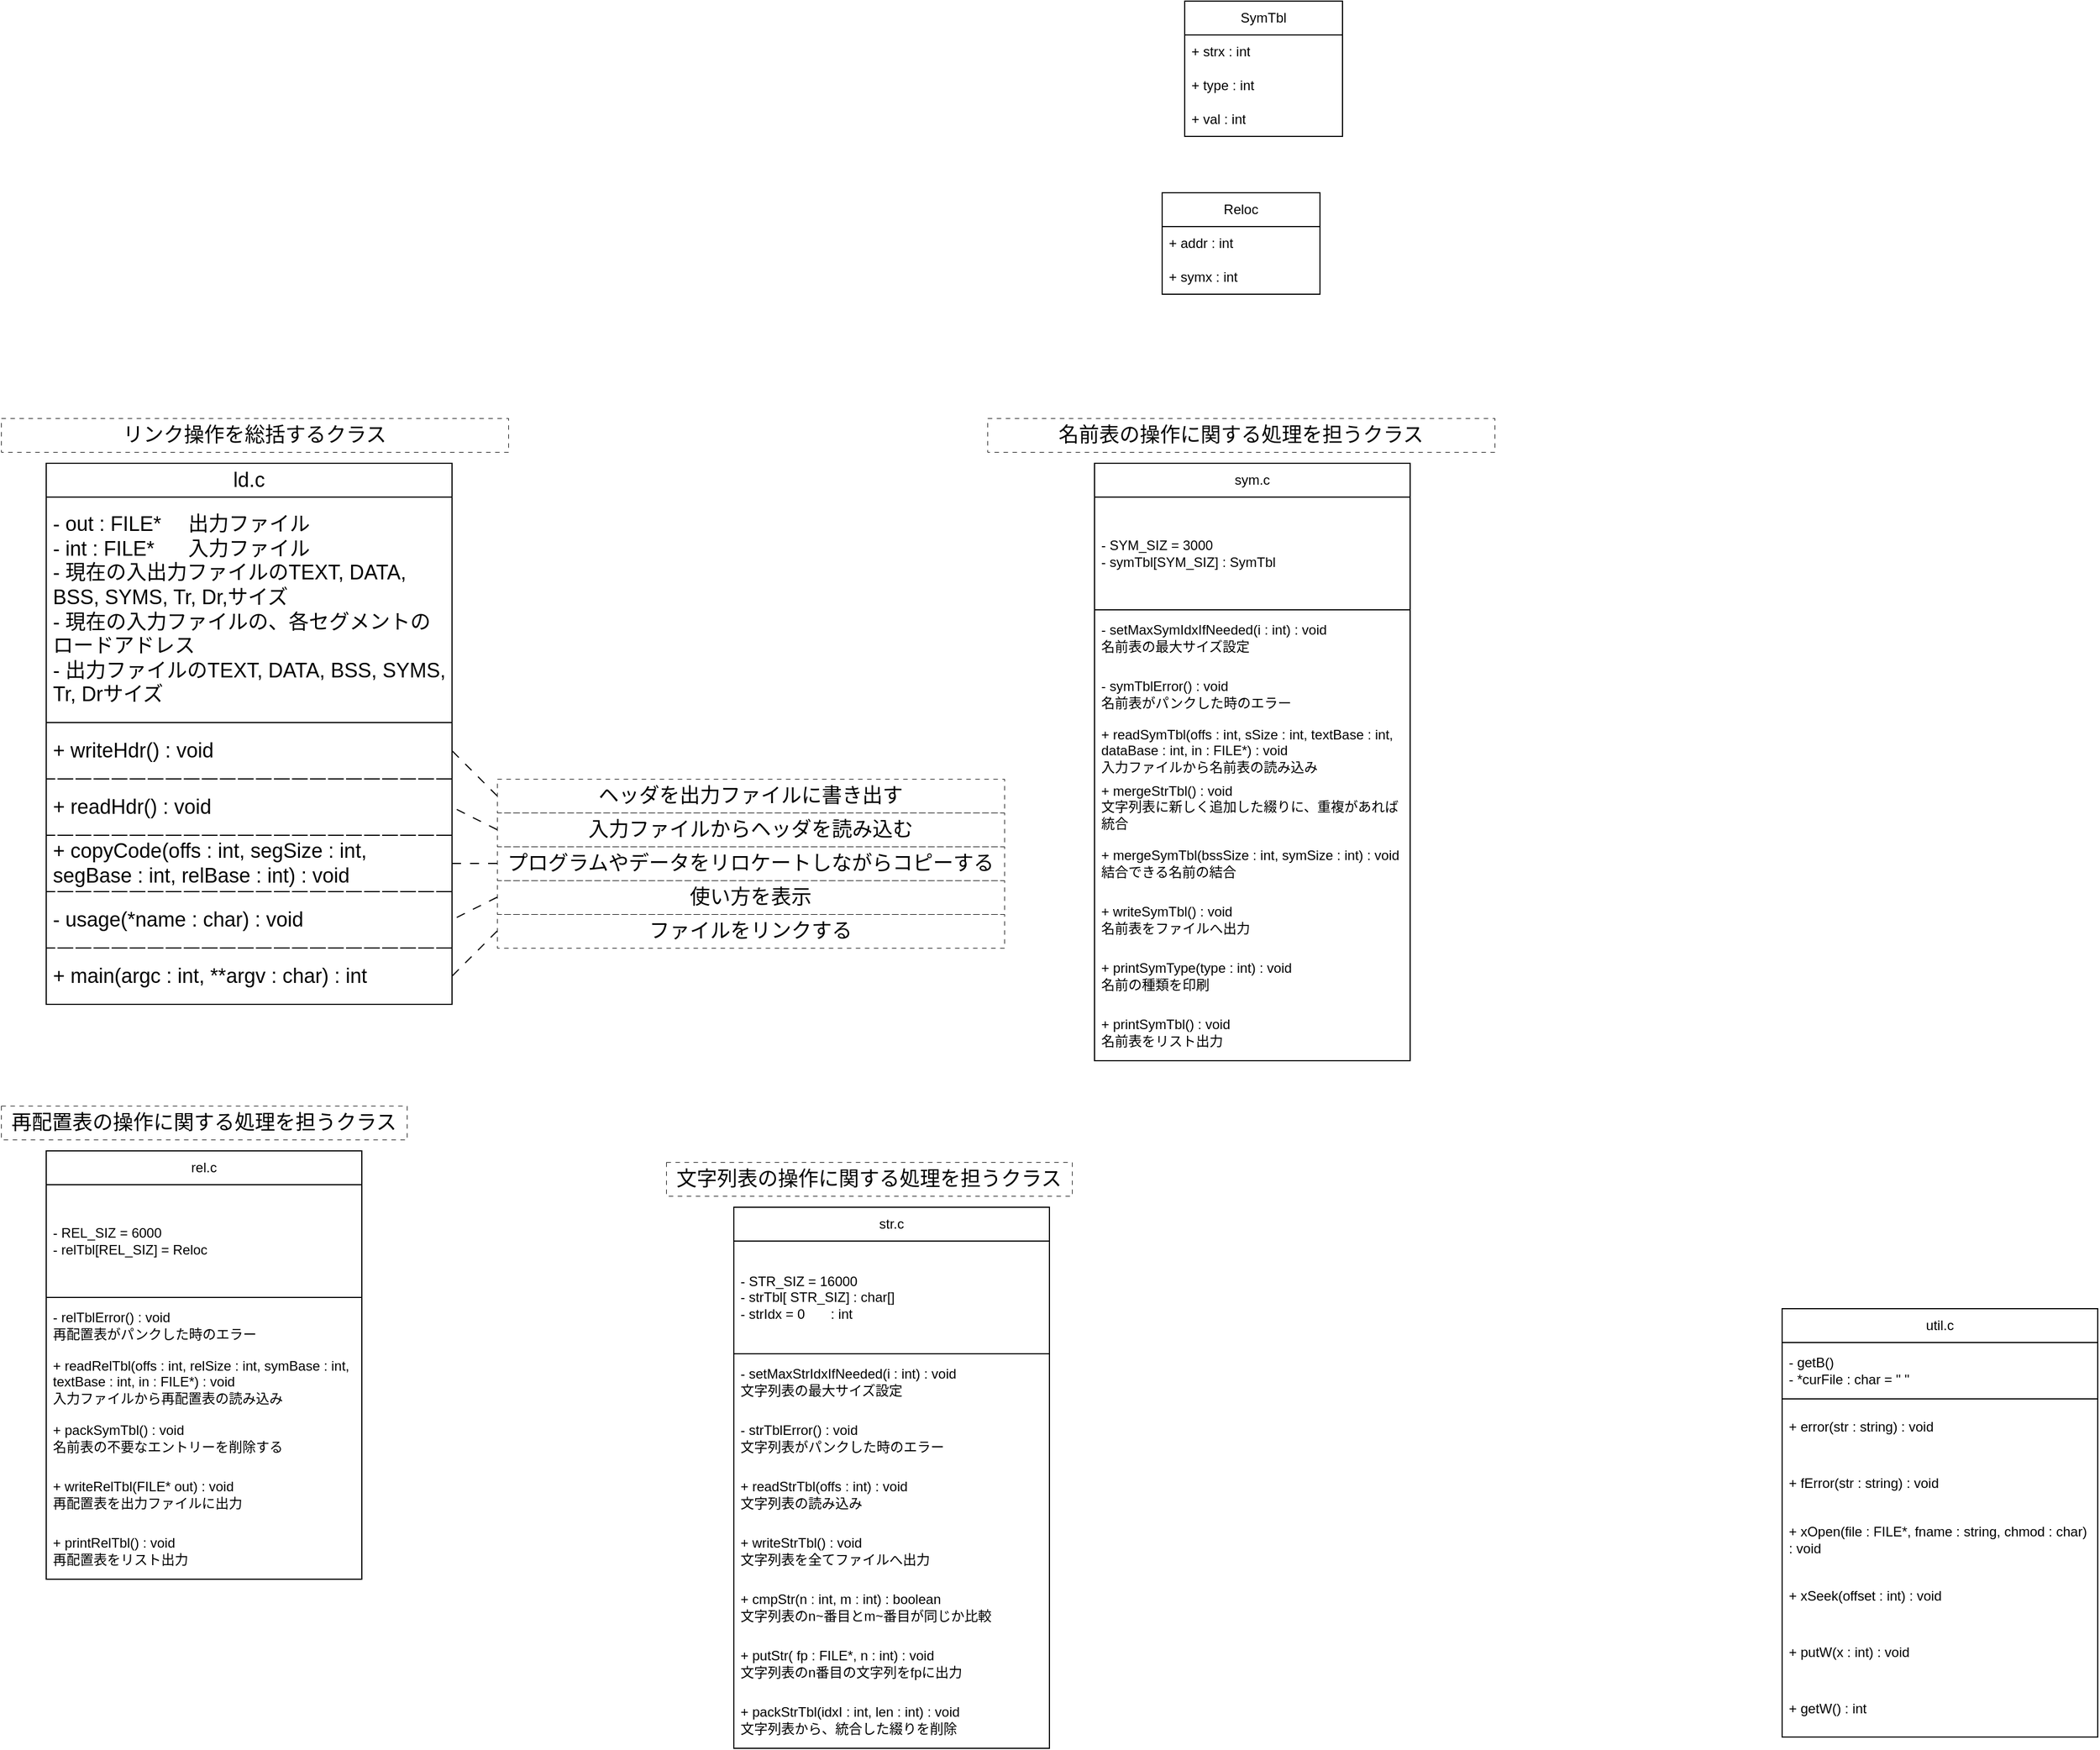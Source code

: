 <mxfile>
    <diagram id="XCwBJ5t9vbnG8h-o-kIO" name="ページ1">
        <mxGraphModel dx="891" dy="2164" grid="1" gridSize="10" guides="1" tooltips="1" connect="1" arrows="1" fold="1" page="1" pageScale="1" pageWidth="827" pageHeight="1169" math="0" shadow="0">
            <root>
                <mxCell id="0"/>
                <mxCell id="1" parent="0"/>
                <mxCell id="2" value="ld.c" style="swimlane;fontStyle=0;childLayout=stackLayout;horizontal=1;startSize=30;horizontalStack=0;resizeParent=1;resizeParentMax=0;resizeLast=0;collapsible=1;marginBottom=0;whiteSpace=wrap;html=1;fontSize=18;" parent="1" vertex="1">
                    <mxGeometry x="340" y="-480" width="360" height="480" as="geometry"/>
                </mxCell>
                <mxCell id="4" value="- out : FILE*&lt;span style=&quot;white-space: pre; font-size: 18px;&quot;&gt;&#9;&lt;/span&gt;出力ファイル&lt;br style=&quot;font-size: 18px;&quot;&gt;- int : FILE*&amp;nbsp;&lt;span style=&quot;white-space: pre; font-size: 18px;&quot;&gt;&#9;&lt;/span&gt;入力ファイル&lt;br style=&quot;font-size: 18px;&quot;&gt;- 現在の入出力ファイルのTEXT, DATA, BSS, SYMS, Tr, Dr,サイズ&lt;br style=&quot;font-size: 18px;&quot;&gt;- 現在の入力ファイルの、各セグメントのロードアドレス&lt;br style=&quot;font-size: 18px;&quot;&gt;- 出力ファイルのTEXT, DATA, BSS, SYMS, Tr, Drサイズ" style="text;strokeColor=default;fillColor=none;align=left;verticalAlign=middle;spacingLeft=4;spacingRight=4;overflow=hidden;points=[[0,0.5],[1,0.5]];portConstraint=eastwest;rotatable=0;whiteSpace=wrap;html=1;fontSize=18;" parent="2" vertex="1">
                    <mxGeometry y="30" width="360" height="200" as="geometry"/>
                </mxCell>
                <mxCell id="5" value="+ writeHdr() : void" style="text;strokeColor=default;fillColor=none;align=left;verticalAlign=middle;spacingLeft=4;spacingRight=4;overflow=hidden;points=[[0,0.5],[1,0.5]];portConstraint=eastwest;rotatable=0;whiteSpace=wrap;html=1;fontSize=18;dashed=1;dashPattern=8 8;" parent="2" vertex="1">
                    <mxGeometry y="230" width="360" height="50" as="geometry"/>
                </mxCell>
                <mxCell id="71" value="+ readHdr() : void" style="text;strokeColor=default;fillColor=none;align=left;verticalAlign=middle;spacingLeft=4;spacingRight=4;overflow=hidden;points=[[0,0.5],[1,0.5]];portConstraint=eastwest;rotatable=0;whiteSpace=wrap;html=1;fontSize=18;dashed=1;dashPattern=8 8;" parent="2" vertex="1">
                    <mxGeometry y="280" width="360" height="50" as="geometry"/>
                </mxCell>
                <mxCell id="70" value="+ copyCode(offs : int, segSize : int, segBase : int, relBase : int) : void" style="text;strokeColor=default;fillColor=none;align=left;verticalAlign=middle;spacingLeft=4;spacingRight=4;overflow=hidden;points=[[0,0.5],[1,0.5]];portConstraint=eastwest;rotatable=0;whiteSpace=wrap;html=1;fontSize=18;dashed=1;dashPattern=8 8;" parent="2" vertex="1">
                    <mxGeometry y="330" width="360" height="50" as="geometry"/>
                </mxCell>
                <mxCell id="69" value="- usage(*name : char) : void" style="text;strokeColor=default;fillColor=none;align=left;verticalAlign=middle;spacingLeft=4;spacingRight=4;overflow=hidden;points=[[0,0.5],[1,0.5]];portConstraint=eastwest;rotatable=0;whiteSpace=wrap;html=1;fontSize=18;dashed=1;dashPattern=8 8;" parent="2" vertex="1">
                    <mxGeometry y="380" width="360" height="50" as="geometry"/>
                </mxCell>
                <mxCell id="67" value="+ main(argc : int, **argv : char) : int" style="text;strokeColor=default;fillColor=none;align=left;verticalAlign=middle;spacingLeft=4;spacingRight=4;overflow=hidden;points=[[0,0.5],[1,0.5]];portConstraint=eastwest;rotatable=0;whiteSpace=wrap;html=1;fontSize=18;dashed=1;dashPattern=8 8;" parent="2" vertex="1">
                    <mxGeometry y="430" width="360" height="50" as="geometry"/>
                </mxCell>
                <mxCell id="10" value="rel.c" style="swimlane;fontStyle=0;childLayout=stackLayout;horizontal=1;startSize=30;horizontalStack=0;resizeParent=1;resizeParentMax=0;resizeLast=0;collapsible=1;marginBottom=0;whiteSpace=wrap;html=1;" parent="1" vertex="1">
                    <mxGeometry x="340" y="130" width="280" height="380" as="geometry"/>
                </mxCell>
                <mxCell id="11" value="- REL_SIZ = 6000&lt;br&gt;- relTbl[REL_SIZ] = Reloc&amp;nbsp;&lt;br&gt;" style="text;strokeColor=default;fillColor=none;align=left;verticalAlign=middle;spacingLeft=4;spacingRight=4;overflow=hidden;points=[[0,0.5],[1,0.5]];portConstraint=eastwest;rotatable=0;whiteSpace=wrap;html=1;" parent="10" vertex="1">
                    <mxGeometry y="30" width="280" height="100" as="geometry"/>
                </mxCell>
                <mxCell id="12" value="- relTblError() : void&lt;br&gt;再配置表がパンクした時のエラー" style="text;strokeColor=none;fillColor=none;align=left;verticalAlign=middle;spacingLeft=4;spacingRight=4;overflow=hidden;points=[[0,0.5],[1,0.5]];portConstraint=eastwest;rotatable=0;whiteSpace=wrap;html=1;" parent="10" vertex="1">
                    <mxGeometry y="130" width="280" height="50" as="geometry"/>
                </mxCell>
                <mxCell id="13" value="+ readRelTbl(offs : int, relSize : int, symBase : int, textBase : int, in : FILE*) : void&lt;br&gt;入力ファイルから再配置表の読み込み" style="text;strokeColor=none;fillColor=none;align=left;verticalAlign=middle;spacingLeft=4;spacingRight=4;overflow=hidden;points=[[0,0.5],[1,0.5]];portConstraint=eastwest;rotatable=0;whiteSpace=wrap;html=1;" parent="10" vertex="1">
                    <mxGeometry y="180" width="280" height="50" as="geometry"/>
                </mxCell>
                <mxCell id="66" value="+ packSymTbl() : void&lt;br&gt;名前表の不要なエントリーを削除する" style="text;strokeColor=none;fillColor=none;align=left;verticalAlign=middle;spacingLeft=4;spacingRight=4;overflow=hidden;points=[[0,0.5],[1,0.5]];portConstraint=eastwest;rotatable=0;whiteSpace=wrap;html=1;" parent="10" vertex="1">
                    <mxGeometry y="230" width="280" height="50" as="geometry"/>
                </mxCell>
                <mxCell id="65" value="+ writeRelTbl(FILE* out) : void&lt;br&gt;再配置表を出力ファイルに出力" style="text;strokeColor=none;fillColor=none;align=left;verticalAlign=middle;spacingLeft=4;spacingRight=4;overflow=hidden;points=[[0,0.5],[1,0.5]];portConstraint=eastwest;rotatable=0;whiteSpace=wrap;html=1;" parent="10" vertex="1">
                    <mxGeometry y="280" width="280" height="50" as="geometry"/>
                </mxCell>
                <mxCell id="64" value="+ printRelTbl() : void&lt;br&gt;再配置表をリスト出力" style="text;strokeColor=none;fillColor=none;align=left;verticalAlign=middle;spacingLeft=4;spacingRight=4;overflow=hidden;points=[[0,0.5],[1,0.5]];portConstraint=eastwest;rotatable=0;whiteSpace=wrap;html=1;" parent="10" vertex="1">
                    <mxGeometry y="330" width="280" height="50" as="geometry"/>
                </mxCell>
                <mxCell id="14" value="sym.c" style="swimlane;fontStyle=0;childLayout=stackLayout;horizontal=1;startSize=30;horizontalStack=0;resizeParent=1;resizeParentMax=0;resizeLast=0;collapsible=1;marginBottom=0;whiteSpace=wrap;html=1;" parent="1" vertex="1">
                    <mxGeometry x="1270" y="-480" width="280" height="530" as="geometry"/>
                </mxCell>
                <mxCell id="15" value="- SYM_SIZ = 3000&lt;span style=&quot;white-space: pre;&quot;&gt;&#9;&lt;/span&gt;&lt;br&gt;- symTbl[SYM_SIZ] : SymTbl&lt;br&gt;" style="text;strokeColor=default;fillColor=none;align=left;verticalAlign=middle;spacingLeft=4;spacingRight=4;overflow=hidden;points=[[0,0.5],[1,0.5]];portConstraint=eastwest;rotatable=0;whiteSpace=wrap;html=1;" parent="14" vertex="1">
                    <mxGeometry y="30" width="280" height="100" as="geometry"/>
                </mxCell>
                <mxCell id="16" value="- setMaxSymIdxIfNeeded(i : int) : void&lt;br&gt;名前表の最大サイズ設定" style="text;strokeColor=none;fillColor=none;align=left;verticalAlign=middle;spacingLeft=4;spacingRight=4;overflow=hidden;points=[[0,0.5],[1,0.5]];portConstraint=eastwest;rotatable=0;whiteSpace=wrap;html=1;" parent="14" vertex="1">
                    <mxGeometry y="130" width="280" height="50" as="geometry"/>
                </mxCell>
                <mxCell id="17" value="- symTblError() : void&lt;br&gt;名前表がパンクした時のエラー" style="text;strokeColor=none;fillColor=none;align=left;verticalAlign=middle;spacingLeft=4;spacingRight=4;overflow=hidden;points=[[0,0.5],[1,0.5]];portConstraint=eastwest;rotatable=0;whiteSpace=wrap;html=1;" parent="14" vertex="1">
                    <mxGeometry y="180" width="280" height="50" as="geometry"/>
                </mxCell>
                <mxCell id="61" value="+ readSymTbl(offs : int, sSize : int, textBase : int, dataBase : int, in : FILE*) : void&lt;br&gt;入力ファイルから名前表の読み込み" style="text;strokeColor=none;fillColor=none;align=left;verticalAlign=middle;spacingLeft=4;spacingRight=4;overflow=hidden;points=[[0,0.5],[1,0.5]];portConstraint=eastwest;rotatable=0;whiteSpace=wrap;html=1;" parent="14" vertex="1">
                    <mxGeometry y="230" width="280" height="50" as="geometry"/>
                </mxCell>
                <mxCell id="60" value="+ mergeStrTbl() : void&amp;nbsp;&lt;br&gt;文字列表に新しく追加した綴りに、重複があれば統合" style="text;strokeColor=none;fillColor=none;align=left;verticalAlign=middle;spacingLeft=4;spacingRight=4;overflow=hidden;points=[[0,0.5],[1,0.5]];portConstraint=eastwest;rotatable=0;whiteSpace=wrap;html=1;" parent="14" vertex="1">
                    <mxGeometry y="280" width="280" height="50" as="geometry"/>
                </mxCell>
                <mxCell id="59" value="+ mergeSymTbl(bssSize : int, symSize : int) : void&lt;br&gt;結合できる名前の結合" style="text;strokeColor=none;fillColor=none;align=left;verticalAlign=middle;spacingLeft=4;spacingRight=4;overflow=hidden;points=[[0,0.5],[1,0.5]];portConstraint=eastwest;rotatable=0;whiteSpace=wrap;html=1;" parent="14" vertex="1">
                    <mxGeometry y="330" width="280" height="50" as="geometry"/>
                </mxCell>
                <mxCell id="58" value="+ writeSymTbl() : void&lt;br&gt;名前表をファイルへ出力" style="text;strokeColor=none;fillColor=none;align=left;verticalAlign=middle;spacingLeft=4;spacingRight=4;overflow=hidden;points=[[0,0.5],[1,0.5]];portConstraint=eastwest;rotatable=0;whiteSpace=wrap;html=1;" parent="14" vertex="1">
                    <mxGeometry y="380" width="280" height="50" as="geometry"/>
                </mxCell>
                <mxCell id="57" value="+ printSymType(type : int) : void&lt;br&gt;名前の種類を印刷" style="text;strokeColor=none;fillColor=none;align=left;verticalAlign=middle;spacingLeft=4;spacingRight=4;overflow=hidden;points=[[0,0.5],[1,0.5]];portConstraint=eastwest;rotatable=0;whiteSpace=wrap;html=1;" parent="14" vertex="1">
                    <mxGeometry y="430" width="280" height="50" as="geometry"/>
                </mxCell>
                <mxCell id="62" value="+ printSymTbl() : void&lt;br&gt;名前表をリスト出力" style="text;strokeColor=none;fillColor=none;align=left;verticalAlign=middle;spacingLeft=4;spacingRight=4;overflow=hidden;points=[[0,0.5],[1,0.5]];portConstraint=eastwest;rotatable=0;whiteSpace=wrap;html=1;" parent="14" vertex="1">
                    <mxGeometry y="480" width="280" height="50" as="geometry"/>
                </mxCell>
                <mxCell id="18" value="str.c" style="swimlane;fontStyle=0;childLayout=stackLayout;horizontal=1;startSize=30;horizontalStack=0;resizeParent=1;resizeParentMax=0;resizeLast=0;collapsible=1;marginBottom=0;whiteSpace=wrap;html=1;" parent="1" vertex="1">
                    <mxGeometry x="950" y="180" width="280" height="480" as="geometry"/>
                </mxCell>
                <mxCell id="19" value="- STR_SIZ = 16000&lt;span style=&quot;white-space: pre;&quot;&gt;&#9;&lt;/span&gt;&lt;br&gt;- strTbl[ STR_SIZ] : char[]&lt;br&gt;- strIdx = 0&lt;span style=&quot;white-space: pre;&quot;&gt;&#9;&lt;/span&gt;: int" style="text;strokeColor=default;fillColor=none;align=left;verticalAlign=middle;spacingLeft=4;spacingRight=4;overflow=hidden;points=[[0,0.5],[1,0.5]];portConstraint=eastwest;rotatable=0;whiteSpace=wrap;html=1;" parent="18" vertex="1">
                    <mxGeometry y="30" width="280" height="100" as="geometry"/>
                </mxCell>
                <mxCell id="20" value="- setMaxStrIdxIfNeeded(i : int) : void&lt;br&gt;文字列表の最大サイズ設定" style="text;strokeColor=none;fillColor=none;align=left;verticalAlign=middle;spacingLeft=4;spacingRight=4;overflow=hidden;points=[[0,0.5],[1,0.5]];portConstraint=eastwest;rotatable=0;whiteSpace=wrap;html=1;" parent="18" vertex="1">
                    <mxGeometry y="130" width="280" height="50" as="geometry"/>
                </mxCell>
                <mxCell id="46" value="- strTblError() : void&lt;br&gt;文字列表がパンクした時のエラー" style="text;strokeColor=none;fillColor=none;align=left;verticalAlign=middle;spacingLeft=4;spacingRight=4;overflow=hidden;points=[[0,0.5],[1,0.5]];portConstraint=eastwest;rotatable=0;whiteSpace=wrap;html=1;" parent="18" vertex="1">
                    <mxGeometry y="180" width="280" height="50" as="geometry"/>
                </mxCell>
                <mxCell id="45" value="+ readStrTbl(offs : int) : void&lt;br&gt;文字列表の読み込み" style="text;strokeColor=none;fillColor=none;align=left;verticalAlign=middle;spacingLeft=4;spacingRight=4;overflow=hidden;points=[[0,0.5],[1,0.5]];portConstraint=eastwest;rotatable=0;whiteSpace=wrap;html=1;" parent="18" vertex="1">
                    <mxGeometry y="230" width="280" height="50" as="geometry"/>
                </mxCell>
                <mxCell id="47" value="+ writeStrTbl() : void&lt;br&gt;文字列表を全てファイルへ出力" style="text;strokeColor=none;fillColor=none;align=left;verticalAlign=middle;spacingLeft=4;spacingRight=4;overflow=hidden;points=[[0,0.5],[1,0.5]];portConstraint=eastwest;rotatable=0;whiteSpace=wrap;html=1;" parent="18" vertex="1">
                    <mxGeometry y="280" width="280" height="50" as="geometry"/>
                </mxCell>
                <mxCell id="44" value="+ cmpStr(n : int, m : int) : boolean&lt;br&gt;文字列表のn~番目とm~番目が同じか比較" style="text;strokeColor=none;fillColor=none;align=left;verticalAlign=middle;spacingLeft=4;spacingRight=4;overflow=hidden;points=[[0,0.5],[1,0.5]];portConstraint=eastwest;rotatable=0;whiteSpace=wrap;html=1;" parent="18" vertex="1">
                    <mxGeometry y="330" width="280" height="50" as="geometry"/>
                </mxCell>
                <mxCell id="43" value="+ putStr( fp : FILE*, n : int) : void&lt;br&gt;文字列表のn番目の文字列をfpに出力" style="text;strokeColor=none;fillColor=none;align=left;verticalAlign=middle;spacingLeft=4;spacingRight=4;overflow=hidden;points=[[0,0.5],[1,0.5]];portConstraint=eastwest;rotatable=0;whiteSpace=wrap;html=1;" parent="18" vertex="1">
                    <mxGeometry y="380" width="280" height="50" as="geometry"/>
                </mxCell>
                <mxCell id="42" value="+ packStrTbl(idxI : int, len : int) : void&lt;br&gt;文字列表から、統合した綴りを削除" style="text;strokeColor=none;fillColor=none;align=left;verticalAlign=middle;spacingLeft=4;spacingRight=4;overflow=hidden;points=[[0,0.5],[1,0.5]];portConstraint=eastwest;rotatable=0;whiteSpace=wrap;html=1;" parent="18" vertex="1">
                    <mxGeometry y="430" width="280" height="50" as="geometry"/>
                </mxCell>
                <mxCell id="22" value="util.c" style="swimlane;fontStyle=0;childLayout=stackLayout;horizontal=1;startSize=30;horizontalStack=0;resizeParent=1;resizeParentMax=0;resizeLast=0;collapsible=1;marginBottom=0;whiteSpace=wrap;html=1;" parent="1" vertex="1">
                    <mxGeometry x="1880" y="270" width="280" height="380" as="geometry"/>
                </mxCell>
                <mxCell id="23" value="- getB()&amp;nbsp;&lt;br&gt;- *curFile : char = &quot; &quot;" style="text;strokeColor=default;fillColor=none;align=left;verticalAlign=middle;spacingLeft=4;spacingRight=4;overflow=hidden;points=[[0,0.5],[1,0.5]];portConstraint=eastwest;rotatable=0;whiteSpace=wrap;html=1;" parent="22" vertex="1">
                    <mxGeometry y="30" width="280" height="50" as="geometry"/>
                </mxCell>
                <mxCell id="24" value="+ error(str : string) : void" style="text;strokeColor=none;fillColor=none;align=left;verticalAlign=middle;spacingLeft=4;spacingRight=4;overflow=hidden;points=[[0,0.5],[1,0.5]];portConstraint=eastwest;rotatable=0;whiteSpace=wrap;html=1;" parent="22" vertex="1">
                    <mxGeometry y="80" width="280" height="50" as="geometry"/>
                </mxCell>
                <mxCell id="25" value="+ fError(str : string) : void" style="text;strokeColor=none;fillColor=none;align=left;verticalAlign=middle;spacingLeft=4;spacingRight=4;overflow=hidden;points=[[0,0.5],[1,0.5]];portConstraint=eastwest;rotatable=0;whiteSpace=wrap;html=1;" parent="22" vertex="1">
                    <mxGeometry y="130" width="280" height="50" as="geometry"/>
                </mxCell>
                <mxCell id="40" value="+ xOpen(file : FILE*, fname : string, chmod : char) : void" style="text;strokeColor=none;fillColor=none;align=left;verticalAlign=middle;spacingLeft=4;spacingRight=4;overflow=hidden;points=[[0,0.5],[1,0.5]];portConstraint=eastwest;rotatable=0;whiteSpace=wrap;html=1;" parent="22" vertex="1">
                    <mxGeometry y="180" width="280" height="50" as="geometry"/>
                </mxCell>
                <mxCell id="39" value="+ xSeek(offset : int) : void" style="text;strokeColor=none;fillColor=none;align=left;verticalAlign=middle;spacingLeft=4;spacingRight=4;overflow=hidden;points=[[0,0.5],[1,0.5]];portConstraint=eastwest;rotatable=0;whiteSpace=wrap;html=1;" parent="22" vertex="1">
                    <mxGeometry y="230" width="280" height="50" as="geometry"/>
                </mxCell>
                <mxCell id="38" value="+ putW(x : int) : void" style="text;strokeColor=none;fillColor=none;align=left;verticalAlign=middle;spacingLeft=4;spacingRight=4;overflow=hidden;points=[[0,0.5],[1,0.5]];portConstraint=eastwest;rotatable=0;whiteSpace=wrap;html=1;" parent="22" vertex="1">
                    <mxGeometry y="280" width="280" height="50" as="geometry"/>
                </mxCell>
                <mxCell id="37" value="+ getW() : int" style="text;strokeColor=none;fillColor=none;align=left;verticalAlign=middle;spacingLeft=4;spacingRight=4;overflow=hidden;points=[[0,0.5],[1,0.5]];portConstraint=eastwest;rotatable=0;whiteSpace=wrap;html=1;" parent="22" vertex="1">
                    <mxGeometry y="330" width="280" height="50" as="geometry"/>
                </mxCell>
                <mxCell id="48" value="SymTbl" style="swimlane;fontStyle=0;childLayout=stackLayout;horizontal=1;startSize=30;horizontalStack=0;resizeParent=1;resizeParentMax=0;resizeLast=0;collapsible=1;marginBottom=0;whiteSpace=wrap;html=1;strokeColor=default;" parent="1" vertex="1">
                    <mxGeometry x="1350" y="-890" width="140" height="120" as="geometry"/>
                </mxCell>
                <mxCell id="49" value="+ strx : int" style="text;strokeColor=none;fillColor=none;align=left;verticalAlign=middle;spacingLeft=4;spacingRight=4;overflow=hidden;points=[[0,0.5],[1,0.5]];portConstraint=eastwest;rotatable=0;whiteSpace=wrap;html=1;" parent="48" vertex="1">
                    <mxGeometry y="30" width="140" height="30" as="geometry"/>
                </mxCell>
                <mxCell id="50" value="+ type : int" style="text;strokeColor=none;fillColor=none;align=left;verticalAlign=middle;spacingLeft=4;spacingRight=4;overflow=hidden;points=[[0,0.5],[1,0.5]];portConstraint=eastwest;rotatable=0;whiteSpace=wrap;html=1;" parent="48" vertex="1">
                    <mxGeometry y="60" width="140" height="30" as="geometry"/>
                </mxCell>
                <mxCell id="52" value="+ val : int" style="text;strokeColor=none;fillColor=none;align=left;verticalAlign=middle;spacingLeft=4;spacingRight=4;overflow=hidden;points=[[0,0.5],[1,0.5]];portConstraint=eastwest;rotatable=0;whiteSpace=wrap;html=1;" parent="48" vertex="1">
                    <mxGeometry y="90" width="140" height="30" as="geometry"/>
                </mxCell>
                <mxCell id="53" value="Reloc" style="swimlane;fontStyle=0;childLayout=stackLayout;horizontal=1;startSize=30;horizontalStack=0;resizeParent=1;resizeParentMax=0;resizeLast=0;collapsible=1;marginBottom=0;whiteSpace=wrap;html=1;strokeColor=default;" parent="1" vertex="1">
                    <mxGeometry x="1330" y="-720" width="140" height="90" as="geometry"/>
                </mxCell>
                <mxCell id="54" value="+ addr : int" style="text;strokeColor=none;fillColor=none;align=left;verticalAlign=middle;spacingLeft=4;spacingRight=4;overflow=hidden;points=[[0,0.5],[1,0.5]];portConstraint=eastwest;rotatable=0;whiteSpace=wrap;html=1;" parent="53" vertex="1">
                    <mxGeometry y="30" width="140" height="30" as="geometry"/>
                </mxCell>
                <mxCell id="55" value="+ symx : int" style="text;strokeColor=none;fillColor=none;align=left;verticalAlign=middle;spacingLeft=4;spacingRight=4;overflow=hidden;points=[[0,0.5],[1,0.5]];portConstraint=eastwest;rotatable=0;whiteSpace=wrap;html=1;" parent="53" vertex="1">
                    <mxGeometry y="60" width="140" height="30" as="geometry"/>
                </mxCell>
                <mxCell id="91" style="edgeStyle=none;html=1;exitX=0;exitY=0.5;exitDx=0;exitDy=0;entryX=1;entryY=0.5;entryDx=0;entryDy=0;dashed=1;dashPattern=8 8;fontSize=18;startArrow=none;startFill=0;endArrow=none;endFill=0;" parent="1" source="83" target="70" edge="1">
                    <mxGeometry relative="1" as="geometry"/>
                </mxCell>
                <mxCell id="89" style="edgeStyle=none;html=1;exitX=0;exitY=0.5;exitDx=0;exitDy=0;entryX=1;entryY=0.5;entryDx=0;entryDy=0;fontSize=18;dashed=1;dashPattern=8 8;startArrow=none;startFill=0;endArrow=none;endFill=0;" parent="1" source="85" target="5" edge="1">
                    <mxGeometry relative="1" as="geometry"/>
                </mxCell>
                <mxCell id="90" style="edgeStyle=none;html=1;exitX=0;exitY=0.5;exitDx=0;exitDy=0;entryX=1;entryY=0.5;entryDx=0;entryDy=0;dashed=1;dashPattern=8 8;fontSize=18;startArrow=none;startFill=0;endArrow=none;endFill=0;" parent="1" source="86" target="71" edge="1">
                    <mxGeometry relative="1" as="geometry"/>
                </mxCell>
                <mxCell id="92" style="edgeStyle=none;html=1;exitX=0;exitY=0.5;exitDx=0;exitDy=0;entryX=1;entryY=0.5;entryDx=0;entryDy=0;dashed=1;dashPattern=8 8;fontSize=18;startArrow=none;startFill=0;endArrow=none;endFill=0;" parent="1" source="87" target="69" edge="1">
                    <mxGeometry relative="1" as="geometry"/>
                </mxCell>
                <mxCell id="93" style="edgeStyle=none;html=1;exitX=0;exitY=0.5;exitDx=0;exitDy=0;entryX=1;entryY=0.5;entryDx=0;entryDy=0;dashed=1;dashPattern=8 8;fontSize=18;startArrow=none;startFill=0;endArrow=none;endFill=0;" parent="1" source="88" target="67" edge="1">
                    <mxGeometry relative="1" as="geometry"/>
                </mxCell>
                <mxCell id="94" value="" style="group" parent="1" vertex="1" connectable="0">
                    <mxGeometry x="740" y="-200" width="450" height="150" as="geometry"/>
                </mxCell>
                <mxCell id="83" value="&lt;span style=&quot;font-size: 18px; text-align: left;&quot;&gt;プログラムやデータをリロケートしながらコピーする&lt;/span&gt;" style="text;strokeColor=default;align=center;fillColor=none;html=1;verticalAlign=middle;whiteSpace=wrap;rounded=0;dashed=1;dashPattern=8 8;strokeWidth=0.5;" parent="94" vertex="1">
                    <mxGeometry y="60" width="450" height="30" as="geometry"/>
                </mxCell>
                <mxCell id="85" value="&lt;div style=&quot;text-align: left;&quot;&gt;&lt;span style=&quot;background-color: initial; font-size: 18px;&quot;&gt;ヘッダを出力ファイルに書き出す&lt;/span&gt;&lt;/div&gt;" style="text;strokeColor=default;align=center;fillColor=none;html=1;verticalAlign=middle;whiteSpace=wrap;rounded=0;dashed=1;dashPattern=8 8;strokeWidth=0.5;" parent="94" vertex="1">
                    <mxGeometry width="450" height="30" as="geometry"/>
                </mxCell>
                <mxCell id="86" value="&lt;div style=&quot;text-align: left;&quot;&gt;&lt;span style=&quot;font-size: 18px;&quot;&gt;入力ファイルからヘッダを読み込む&lt;/span&gt;&lt;/div&gt;" style="text;strokeColor=default;align=center;fillColor=none;html=1;verticalAlign=middle;whiteSpace=wrap;rounded=0;dashed=1;dashPattern=8 8;strokeWidth=0.5;" parent="94" vertex="1">
                    <mxGeometry y="30" width="450" height="30" as="geometry"/>
                </mxCell>
                <mxCell id="87" value="&lt;div style=&quot;text-align: left;&quot;&gt;&lt;span style=&quot;background-color: initial; font-size: 18px;&quot;&gt;使い方を表示&lt;/span&gt;&lt;/div&gt;" style="text;strokeColor=default;align=center;fillColor=none;html=1;verticalAlign=middle;whiteSpace=wrap;rounded=0;dashed=1;dashPattern=8 8;strokeWidth=0.5;" parent="94" vertex="1">
                    <mxGeometry y="90" width="450" height="30" as="geometry"/>
                </mxCell>
                <mxCell id="88" value="&lt;div style=&quot;text-align: left;&quot;&gt;&lt;span style=&quot;font-size: 18px;&quot;&gt;ファイルをリンクする&lt;/span&gt;&lt;/div&gt;" style="text;strokeColor=default;align=center;fillColor=none;html=1;verticalAlign=middle;whiteSpace=wrap;rounded=0;dashed=1;dashPattern=8 8;strokeWidth=0.5;" parent="94" vertex="1">
                    <mxGeometry y="120" width="450" height="30" as="geometry"/>
                </mxCell>
                <mxCell id="95" value="&lt;div style=&quot;text-align: left;&quot;&gt;&lt;span style=&quot;font-size: 18px;&quot;&gt;名前表の操作に関する処理を担うクラス&lt;/span&gt;&lt;/div&gt;" style="text;strokeColor=default;align=center;fillColor=none;html=1;verticalAlign=middle;whiteSpace=wrap;rounded=0;dashed=1;dashPattern=8 8;strokeWidth=0.5;" parent="1" vertex="1">
                    <mxGeometry x="1175" y="-520" width="450" height="30" as="geometry"/>
                </mxCell>
                <mxCell id="96" value="&lt;div style=&quot;text-align: left;&quot;&gt;&lt;span style=&quot;font-size: 18px;&quot;&gt;リンク操作を総括するクラス&lt;/span&gt;&lt;/div&gt;" style="text;strokeColor=default;align=center;fillColor=none;html=1;verticalAlign=middle;whiteSpace=wrap;rounded=0;dashed=1;dashPattern=8 8;strokeWidth=0.5;" parent="1" vertex="1">
                    <mxGeometry x="300" y="-520" width="450" height="30" as="geometry"/>
                </mxCell>
                <mxCell id="97" value="&lt;div style=&quot;text-align: left;&quot;&gt;&lt;span style=&quot;font-size: 18px;&quot;&gt;再配置表の操作に関する処理を担うクラス&lt;/span&gt;&lt;/div&gt;" style="text;strokeColor=default;align=center;fillColor=none;html=1;verticalAlign=middle;whiteSpace=wrap;rounded=0;dashed=1;dashPattern=8 8;strokeWidth=0.5;" parent="1" vertex="1">
                    <mxGeometry x="300" y="90" width="360" height="30" as="geometry"/>
                </mxCell>
                <mxCell id="98" value="&lt;div style=&quot;text-align: left;&quot;&gt;&lt;span style=&quot;font-size: 18px;&quot;&gt;文字列表の操作に関する処理を担うクラス&lt;/span&gt;&lt;/div&gt;" style="text;strokeColor=default;align=center;fillColor=none;html=1;verticalAlign=middle;whiteSpace=wrap;rounded=0;dashed=1;dashPattern=8 8;strokeWidth=0.5;" parent="1" vertex="1">
                    <mxGeometry x="890" y="140" width="360" height="30" as="geometry"/>
                </mxCell>
            </root>
        </mxGraphModel>
    </diagram>
</mxfile>